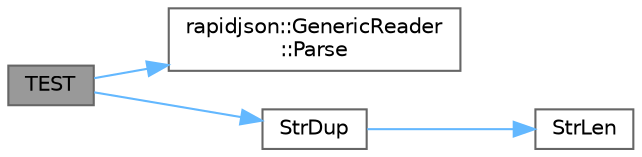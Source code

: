 digraph "TEST"
{
 // LATEX_PDF_SIZE
  bgcolor="transparent";
  edge [fontname=Helvetica,fontsize=10,labelfontname=Helvetica,labelfontsize=10];
  node [fontname=Helvetica,fontsize=10,shape=box,height=0.2,width=0.4];
  rankdir="LR";
  Node1 [id="Node000001",label="TEST",height=0.2,width=0.4,color="gray40", fillcolor="grey60", style="filled", fontcolor="black",tooltip=" "];
  Node1 -> Node2 [id="edge1_Node000001_Node000002",color="steelblue1",style="solid",tooltip=" "];
  Node2 [id="Node000002",label="rapidjson::GenericReader\l::Parse",height=0.2,width=0.4,color="grey40", fillcolor="white", style="filled",URL="$classrapidjson_1_1_generic_reader.html#ac9c540b77de19661f6f45e04b9b0937b",tooltip="Parse JSON text."];
  Node1 -> Node3 [id="edge2_Node000001_Node000003",color="steelblue1",style="solid",tooltip=" "];
  Node3 [id="Node000003",label="StrDup",height=0.2,width=0.4,color="grey40", fillcolor="white", style="filled",URL="$unittest_8h.html#a0b8e1bafb97ad4a272c5cc4469a13687",tooltip=" "];
  Node3 -> Node4 [id="edge3_Node000003_Node000004",color="steelblue1",style="solid",tooltip=" "];
  Node4 [id="Node000004",label="StrLen",height=0.2,width=0.4,color="grey40", fillcolor="white", style="filled",URL="$unittest_8h.html#a158bf1a4953297866644112d81a7a3e7",tooltip=" "];
}
